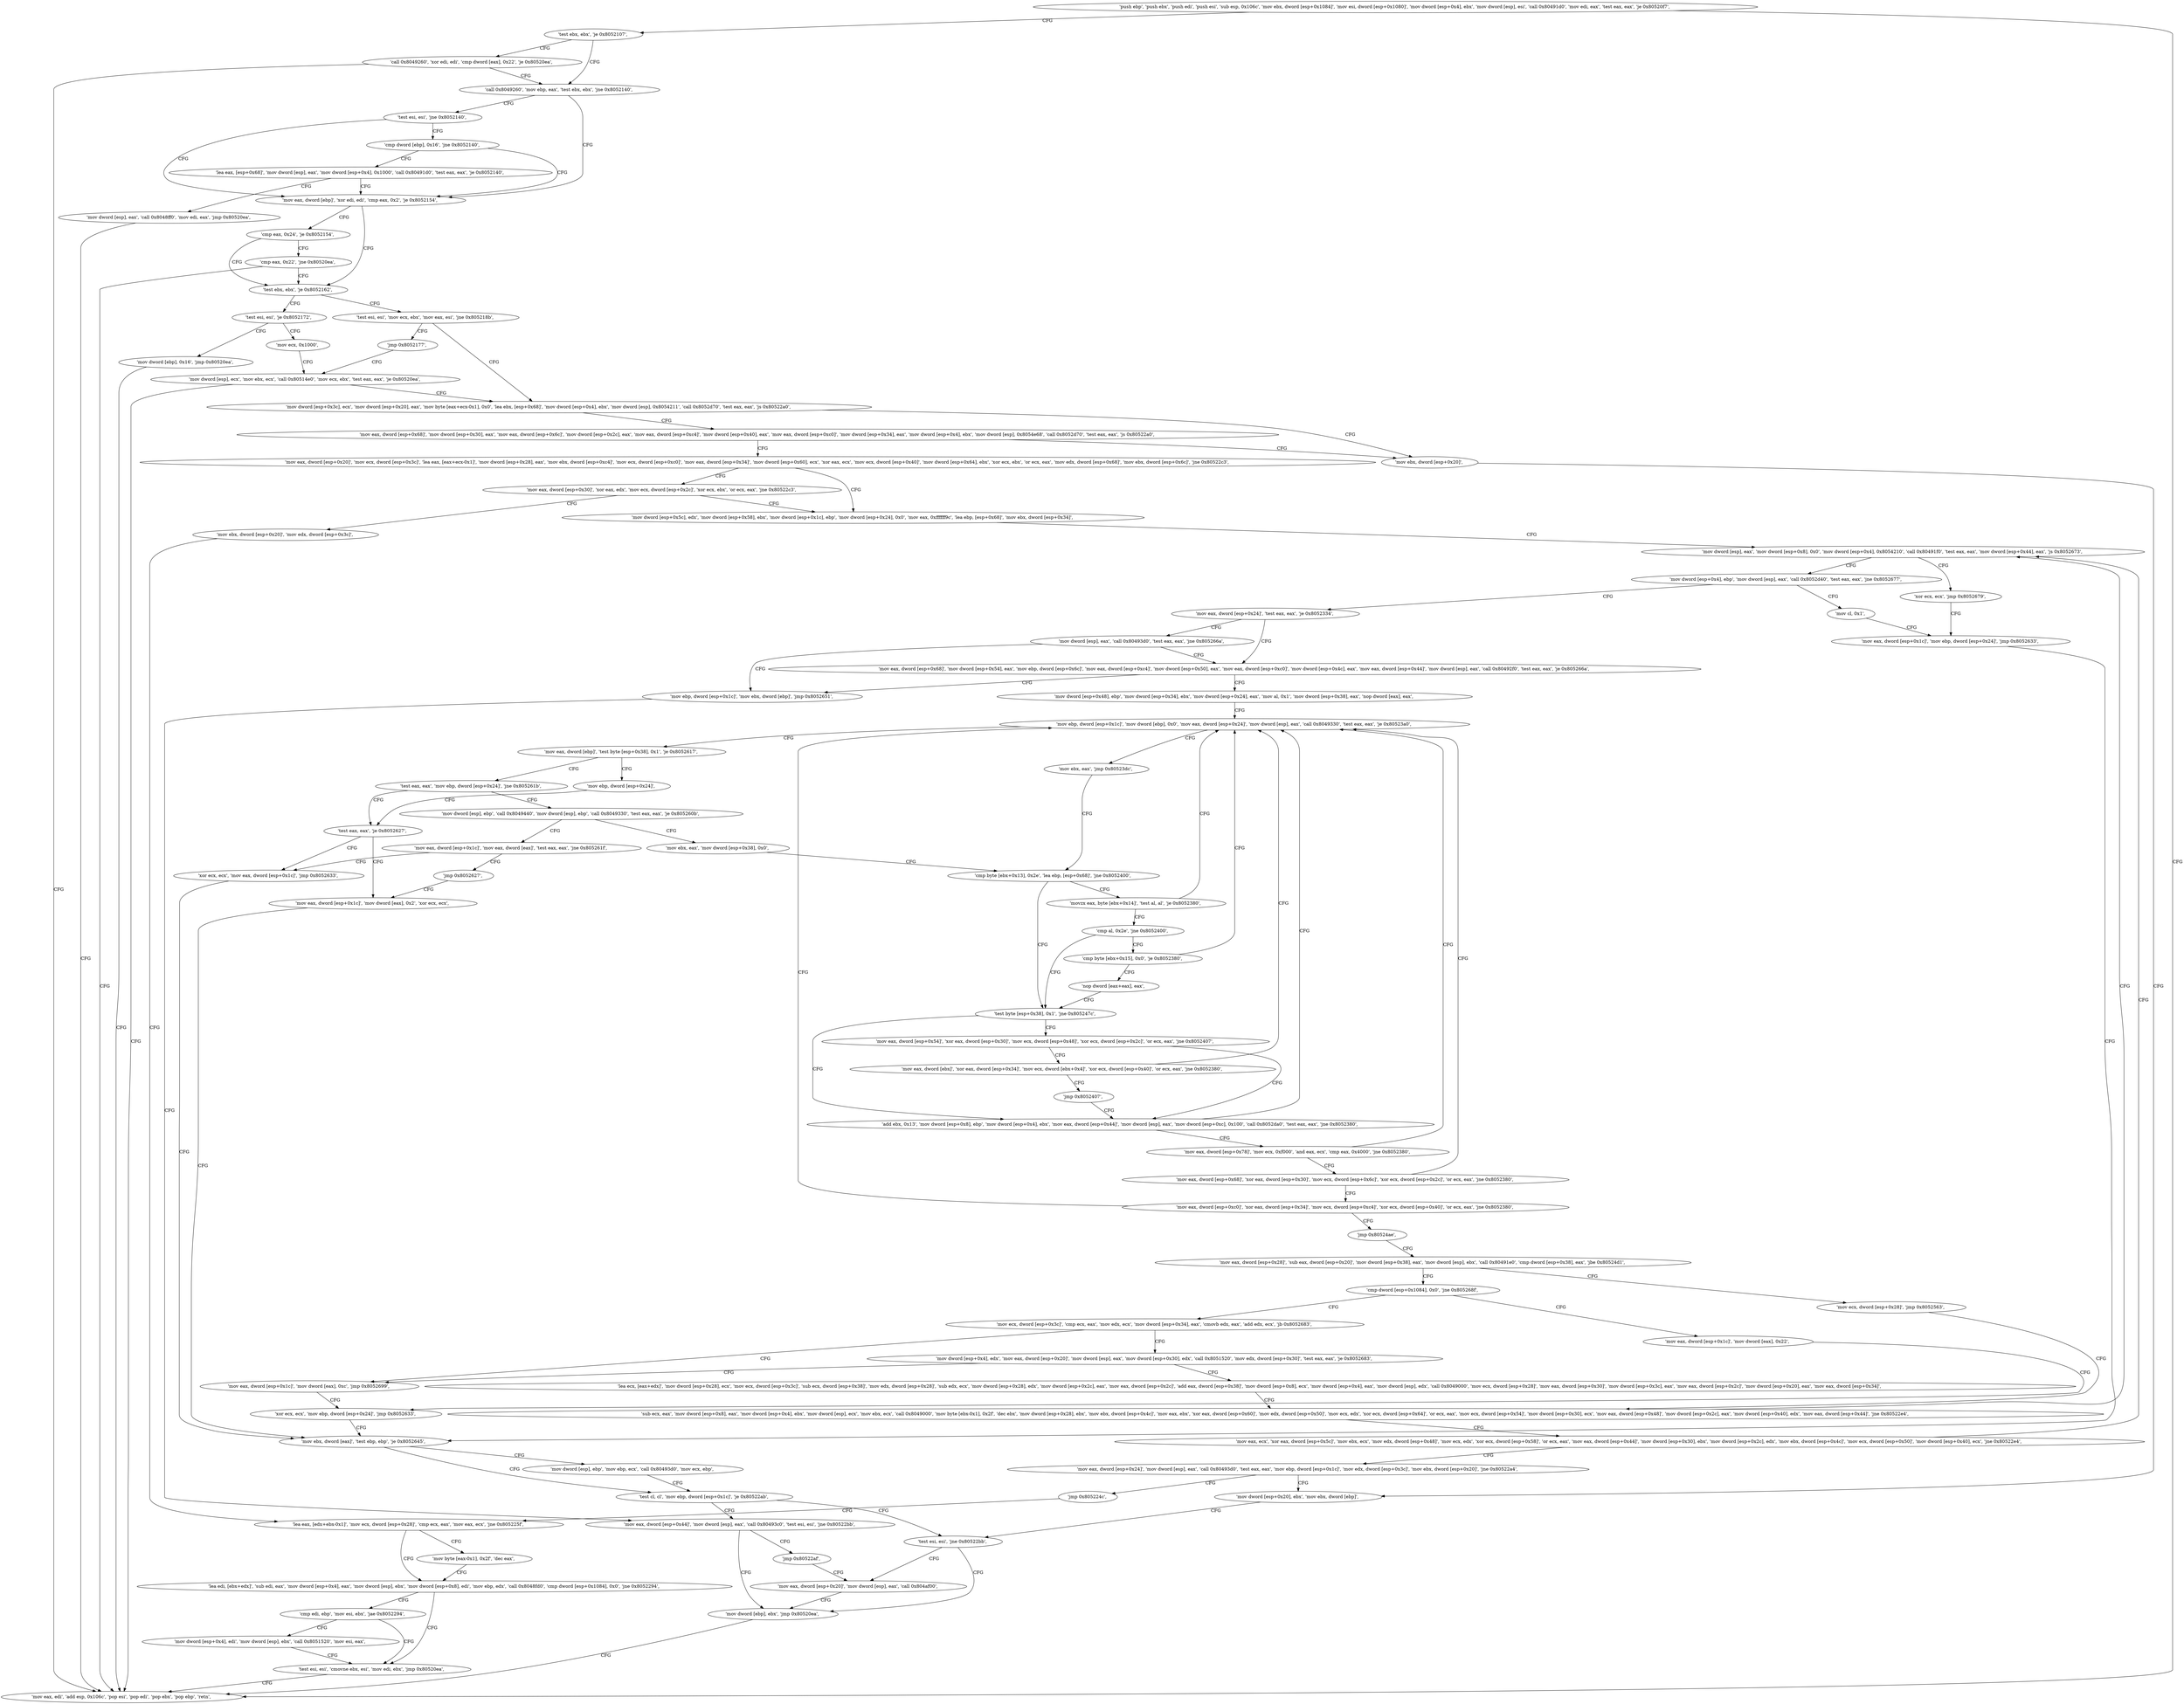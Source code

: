 digraph "func" {
"134553792" [label = "'push ebp', 'push ebx', 'push edi', 'push esi', 'sub esp, 0x106c', 'mov ebx, dword [esp+0x1084]', 'mov esi, dword [esp+0x1080]', 'mov dword [esp+0x4], ebx', 'mov dword [esp], esi', 'call 0x80491d0', 'mov edi, eax', 'test eax, eax', 'je 0x80520f7', " ]
"134553847" [label = "'test ebx, ebx', 'je 0x8052107', " ]
"134553834" [label = "'mov eax, edi', 'add esp, 0x106c', 'pop esi', 'pop edi', 'pop ebx', 'pop ebp', 'retn', " ]
"134553863" [label = "'call 0x8049260', 'mov ebp, eax', 'test ebx, ebx', 'jne 0x8052140', " ]
"134553851" [label = "'call 0x8049260', 'xor edi, edi', 'cmp dword [eax], 0x22', 'je 0x80520ea', " ]
"134553920" [label = "'mov eax, dword [ebp]', 'xor edi, edi', 'cmp eax, 0x2', 'je 0x8052154', " ]
"134553874" [label = "'test esi, esi', 'jne 0x8052140', " ]
"134553940" [label = "'test ebx, ebx', 'je 0x8052162', " ]
"134553930" [label = "'cmp eax, 0x24', 'je 0x8052154', " ]
"134553878" [label = "'cmp dword [ebp], 0x16', 'jne 0x8052140', " ]
"134553954" [label = "'test esi, esi', 'je 0x8052172', " ]
"134553944" [label = "'test esi, esi', 'mov ecx, ebx', 'mov eax, esi', 'jne 0x805218b', " ]
"134553935" [label = "'cmp eax, 0x22', 'jne 0x80520ea', " ]
"134553884" [label = "'lea eax, [esp+0x68]', 'mov dword [esp], eax', 'mov dword [esp+0x4], 0x1000', 'call 0x80491d0', 'test eax, eax', 'je 0x8052140', " ]
"134553970" [label = "'mov ecx, 0x1000', " ]
"134553958" [label = "'mov dword [ebp], 0x16', 'jmp 0x80520ea', " ]
"134553995" [label = "'mov dword [esp+0x3c], ecx', 'mov dword [esp+0x20], eax', 'mov byte [eax+ecx-0x1], 0x0', 'lea ebx, [esp+0x68]', 'mov dword [esp+0x4], ebx', 'mov dword [esp], 0x8054211', 'call 0x8052d70', 'test eax, eax', 'js 0x80522a0', " ]
"134553952" [label = "'jmp 0x8052177', " ]
"134553908" [label = "'mov dword [esp], eax', 'call 0x8048ff0', 'mov edi, eax', 'jmp 0x80520ea', " ]
"134553975" [label = "'mov dword [esp], ecx', 'mov ebx, ecx', 'call 0x80514e0', 'mov ecx, ebx', 'test eax, eax', 'je 0x80520ea', " ]
"134554272" [label = "'mov ebx, dword [esp+0x20]', " ]
"134554036" [label = "'mov eax, dword [esp+0x68]', 'mov dword [esp+0x30], eax', 'mov eax, dword [esp+0x6c]', 'mov dword [esp+0x2c], eax', 'mov eax, dword [esp+0xc4]', 'mov dword [esp+0x40], eax', 'mov eax, dword [esp+0xc0]', 'mov dword [esp+0x34], eax', 'mov dword [esp+0x4], ebx', 'mov dword [esp], 0x8054e68', 'call 0x8052d70', 'test eax, eax', 'js 0x80522a0', " ]
"134554276" [label = "'mov dword [esp+0x20], ebx', 'mov ebx, dword [ebp]', " ]
"134554098" [label = "'mov eax, dword [esp+0x20]', 'mov ecx, dword [esp+0x3c]', 'lea eax, [eax+ecx-0x1]', 'mov dword [esp+0x28], eax', 'mov ebx, dword [esp+0xc4]', 'mov ecx, dword [esp+0xc0]', 'mov eax, dword [esp+0x34]', 'mov dword [esp+0x60], ecx', 'xor eax, ecx', 'mov ecx, dword [esp+0x40]', 'mov dword [esp+0x64], ebx', 'xor ecx, ebx', 'or ecx, eax', 'mov edx, dword [esp+0x68]', 'mov ebx, dword [esp+0x6c]', 'jne 0x80522c3', " ]
"134554299" [label = "'mov dword [ebp], ebx', 'jmp 0x80520ea', " ]
"134554287" [label = "'mov eax, dword [esp+0x20]', 'mov dword [esp], eax', 'call 0x804af00', " ]
"134554307" [label = "'mov dword [esp+0x5c], edx', 'mov dword [esp+0x58], ebx', 'mov dword [esp+0x1c], ebp', 'mov dword [esp+0x24], 0x0', 'mov eax, 0xffffff9c', 'lea ebp, [esp+0x68]', 'mov ebx, dword [esp+0x34]', " ]
"134554164" [label = "'mov eax, dword [esp+0x30]', 'xor eax, edx', 'mov ecx, dword [esp+0x2c]', 'xor ecx, ebx', 'or ecx, eax', 'jne 0x80522c3', " ]
"134554340" [label = "'mov dword [esp], eax', 'mov dword [esp+0x8], 0x0', 'mov dword [esp+0x4], 0x8054210', 'call 0x80491f0', 'test eax, eax', 'mov dword [esp+0x44], eax', 'js 0x8052673', " ]
"134554180" [label = "'mov ebx, dword [esp+0x20]', 'mov edx, dword [esp+0x3c]', " ]
"134555251" [label = "'xor ecx, ecx', 'jmp 0x8052679', " ]
"134555257" [label = "'mov eax, dword [esp+0x1c]', 'mov ebp, dword [esp+0x24]', 'jmp 0x8052633', " ]
"134554376" [label = "'mov dword [esp+0x4], ebp', 'mov dword [esp], eax', 'call 0x8052d40', 'test eax, eax', 'jne 0x8052677', " ]
"134555255" [label = "'mov cl, 0x1', " ]
"134554396" [label = "'mov eax, dword [esp+0x24]', 'test eax, eax', 'je 0x8052334', " ]
"134554188" [label = "'lea eax, [edx+ebx-0x1]', 'mov ecx, dword [esp+0x28]', 'cmp ecx, eax', 'mov eax, ecx', 'jne 0x805225f', " ]
"134555187" [label = "'mov ebx, dword [eax]', 'test ebp, ebp', 'je 0x8052645', " ]
"134554420" [label = "'mov eax, dword [esp+0x68]', 'mov dword [esp+0x54], eax', 'mov ebp, dword [esp+0x6c]', 'mov eax, dword [esp+0xc4]', 'mov dword [esp+0x50], eax', 'mov eax, dword [esp+0xc0]', 'mov dword [esp+0x4c], eax', 'mov eax, dword [esp+0x44]', 'mov dword [esp], eax', 'call 0x80492f0', 'test eax, eax', 'je 0x805266a', " ]
"134554404" [label = "'mov dword [esp], eax', 'call 0x80493d0', 'test eax, eax', 'jne 0x805266a', " ]
"134554207" [label = "'lea edi, [ebx+edx]', 'sub edi, eax', 'mov dword [esp+0x4], eax', 'mov dword [esp], ebx', 'mov dword [esp+0x8], edi', 'mov ebp, edx', 'call 0x8048fd0', 'cmp dword [esp+0x1084], 0x0', 'jne 0x8052294', " ]
"134554260" [label = "'test esi, esi', 'cmovne ebx, esi', 'mov edi, ebx', 'jmp 0x80520ea', " ]
"134554240" [label = "'cmp edi, ebp', 'mov esi, ebx', 'jae 0x8052294', " ]
"134554202" [label = "'mov byte [eax-0x1], 0x2f', 'dec eax', " ]
"134555205" [label = "'test cl, cl', 'mov ebp, dword [esp+0x1c]', 'je 0x80522ab', " ]
"134555193" [label = "'mov dword [esp], ebp', 'mov ebp, ecx', 'call 0x80493d0', 'mov ecx, ebp', " ]
"134555242" [label = "'mov ebp, dword [esp+0x1c]', 'mov ebx, dword [ebp]', 'jmp 0x8052651', " ]
"134554474" [label = "'mov dword [esp+0x48], ebp', 'mov dword [esp+0x34], ebx', 'mov dword [esp+0x24], eax', 'mov al, 0x1', 'mov dword [esp+0x38], eax', 'nop dword [eax], eax', " ]
"134554246" [label = "'mov dword [esp+0x4], edi', 'mov dword [esp], ebx', 'call 0x8051520', 'mov esi, eax', " ]
"134554283" [label = "'test esi, esi', 'jne 0x80522bb', " ]
"134555217" [label = "'mov eax, dword [esp+0x44]', 'mov dword [esp], eax', 'call 0x80493c0', 'test esi, esi', 'jne 0x80522bb', " ]
"134554496" [label = "'mov ebp, dword [esp+0x1c]', 'mov dword [ebp], 0x0', 'mov eax, dword [esp+0x24]', 'mov dword [esp], eax', 'call 0x8049330', 'test eax, eax', 'je 0x80523a0', " ]
"134555237" [label = "'jmp 0x80522af', " ]
"134554528" [label = "'mov eax, dword [ebp]', 'test byte [esp+0x38], 0x1', 'je 0x8052617', " ]
"134555159" [label = "'mov ebp, dword [esp+0x24]', " ]
"134554542" [label = "'test eax, eax', 'mov ebp, dword [esp+0x24]', 'jne 0x805261b', " ]
"134554523" [label = "'mov ebx, eax', 'jmp 0x80523dc', " ]
"134554588" [label = "'cmp byte [ebx+0x13], 0x2e', 'lea ebp, [esp+0x68]', 'jne 0x8052400', " ]
"134555163" [label = "'test eax, eax', 'je 0x8052627', " ]
"134554554" [label = "'mov dword [esp], ebp', 'call 0x8049440', 'mov dword [esp], ebp', 'call 0x8049330', 'test eax, eax', 'je 0x805260b', " ]
"134554624" [label = "'test byte [esp+0x38], 0x1', 'jne 0x805247c', " ]
"134554598" [label = "'movzx eax, byte [ebx+0x14]', 'test al, al', 'je 0x8052380', " ]
"134555175" [label = "'mov eax, dword [esp+0x1c]', 'mov dword [eax], 0x2', 'xor ecx, ecx', " ]
"134555167" [label = "'xor ecx, ecx', 'mov eax, dword [esp+0x1c]', 'jmp 0x8052633', " ]
"134555147" [label = "'mov eax, dword [esp+0x1c]', 'mov eax, dword [eax]', 'test eax, eax', 'jne 0x805261f', " ]
"134554578" [label = "'mov ebx, eax', 'mov dword [esp+0x38], 0x0', " ]
"134554748" [label = "'mov eax, dword [esp+0x54]', 'xor eax, dword [esp+0x30]', 'mov ecx, dword [esp+0x48]', 'xor ecx, dword [esp+0x2c]', 'or ecx, eax', 'jne 0x8052407', " ]
"134554631" [label = "'add ebx, 0x13', 'mov dword [esp+0x8], ebp', 'mov dword [esp+0x4], ebx', 'mov eax, dword [esp+0x44]', 'mov dword [esp], eax', 'mov dword [esp+0xc], 0x100', 'call 0x8052da0', 'test eax, eax', 'jne 0x8052380', " ]
"134554606" [label = "'cmp al, 0x2e', 'jne 0x8052400', " ]
"134555157" [label = "'jmp 0x8052627', " ]
"134554772" [label = "'mov eax, dword [ebx]', 'xor eax, dword [esp+0x34]', 'mov ecx, dword [ebx+0x4]', 'xor ecx, dword [esp+0x40]', 'or ecx, eax', 'jne 0x8052380', " ]
"134554670" [label = "'mov eax, dword [esp+0x78]', 'mov ecx, 0xf000', 'and eax, ecx', 'cmp eax, 0x4000', 'jne 0x8052380', " ]
"134554610" [label = "'cmp byte [ebx+0x15], 0x0', 'je 0x8052380', " ]
"134554793" [label = "'jmp 0x8052407', " ]
"134554692" [label = "'mov eax, dword [esp+0x68]', 'xor eax, dword [esp+0x30]', 'mov ecx, dword [esp+0x6c]', 'xor ecx, dword [esp+0x2c]', 'or ecx, eax', 'jne 0x8052380', " ]
"134554616" [label = "'nop dword [eax+eax], eax', " ]
"134554716" [label = "'mov eax, dword [esp+0xc0]', 'xor eax, dword [esp+0x34]', 'mov ecx, dword [esp+0xc4]', 'xor ecx, dword [esp+0x40]', 'or ecx, eax', 'jne 0x8052380', " ]
"134554746" [label = "'jmp 0x80524ae', " ]
"134554798" [label = "'mov eax, dword [esp+0x28]', 'sub eax, dword [esp+0x20]', 'mov dword [esp+0x38], eax', 'mov dword [esp], ebx', 'call 0x80491e0', 'cmp dword [esp+0x38], eax', 'jbe 0x80524d1', " ]
"134554833" [label = "'cmp dword [esp+0x1084], 0x0', 'jne 0x805268f', " ]
"134554824" [label = "'mov ecx, dword [esp+0x28]', 'jmp 0x8052563', " ]
"134555279" [label = "'mov eax, dword [esp+0x1c]', 'mov dword [eax], 0x22', " ]
"134554847" [label = "'mov ecx, dword [esp+0x3c]', 'cmp ecx, eax', 'mov edx, ecx', 'mov dword [esp+0x34], eax', 'cmovb edx, eax', 'add edx, ecx', 'jb 0x8052683', " ]
"134554979" [label = "'sub ecx, eax', 'mov dword [esp+0x8], eax', 'mov dword [esp+0x4], ebx', 'mov dword [esp], ecx', 'mov ebx, ecx', 'call 0x8049000', 'mov byte [ebx-0x1], 0x2f', 'dec ebx', 'mov dword [esp+0x28], ebx', 'mov ebx, dword [esp+0x4c]', 'mov eax, ebx', 'xor eax, dword [esp+0x60]', 'mov edx, dword [esp+0x50]', 'mov ecx, edx', 'xor ecx, dword [esp+0x64]', 'or ecx, eax', 'mov ecx, dword [esp+0x54]', 'mov dword [esp+0x30], ecx', 'mov eax, dword [esp+0x48]', 'mov dword [esp+0x2c], eax', 'mov dword [esp+0x40], edx', 'mov eax, dword [esp+0x44]', 'jne 0x80522e4', " ]
"134555289" [label = "'xor ecx, ecx', 'mov ebp, dword [esp+0x24]', 'jmp 0x8052633', " ]
"134555267" [label = "'mov eax, dword [esp+0x1c]', 'mov dword [eax], 0xc', 'jmp 0x8052699', " ]
"134554870" [label = "'mov dword [esp+0x4], edx', 'mov eax, dword [esp+0x20]', 'mov dword [esp], eax', 'mov dword [esp+0x30], edx', 'call 0x8051520', 'mov edx, dword [esp+0x30]', 'test eax, eax', 'je 0x8052683', " ]
"134555060" [label = "'mov eax, ecx', 'xor eax, dword [esp+0x5c]', 'mov ebx, ecx', 'mov edx, dword [esp+0x48]', 'mov ecx, edx', 'xor ecx, dword [esp+0x58]', 'or ecx, eax', 'mov eax, dword [esp+0x44]', 'mov dword [esp+0x30], ebx', 'mov dword [esp+0x2c], edx', 'mov ebx, dword [esp+0x4c]', 'mov ecx, dword [esp+0x50]', 'mov dword [esp+0x40], ecx', 'jne 0x80522e4', " ]
"134554902" [label = "'lea ecx, [eax+edx]', 'mov dword [esp+0x28], ecx', 'mov ecx, dword [esp+0x3c]', 'sub ecx, dword [esp+0x38]', 'mov edx, dword [esp+0x28]', 'sub edx, ecx', 'mov dword [esp+0x28], edx', 'mov dword [esp+0x2c], eax', 'mov eax, dword [esp+0x2c]', 'add eax, dword [esp+0x38]', 'mov dword [esp+0x8], ecx', 'mov dword [esp+0x4], eax', 'mov dword [esp], edx', 'call 0x8049000', 'mov ecx, dword [esp+0x28]', 'mov eax, dword [esp+0x30]', 'mov dword [esp+0x3c], eax', 'mov eax, dword [esp+0x2c]', 'mov dword [esp+0x20], eax', 'mov eax, dword [esp+0x34]', " ]
"134555110" [label = "'mov eax, dword [esp+0x24]', 'mov dword [esp], eax', 'call 0x80493d0', 'test eax, eax', 'mov ebp, dword [esp+0x1c]', 'mov edx, dword [esp+0x3c]', 'mov ebx, dword [esp+0x20]', 'jne 0x80522a4', " ]
"134555142" [label = "'jmp 0x805224c', " ]
"134553792" -> "134553847" [ label = "CFG" ]
"134553792" -> "134553834" [ label = "CFG" ]
"134553847" -> "134553863" [ label = "CFG" ]
"134553847" -> "134553851" [ label = "CFG" ]
"134553863" -> "134553920" [ label = "CFG" ]
"134553863" -> "134553874" [ label = "CFG" ]
"134553851" -> "134553834" [ label = "CFG" ]
"134553851" -> "134553863" [ label = "CFG" ]
"134553920" -> "134553940" [ label = "CFG" ]
"134553920" -> "134553930" [ label = "CFG" ]
"134553874" -> "134553920" [ label = "CFG" ]
"134553874" -> "134553878" [ label = "CFG" ]
"134553940" -> "134553954" [ label = "CFG" ]
"134553940" -> "134553944" [ label = "CFG" ]
"134553930" -> "134553940" [ label = "CFG" ]
"134553930" -> "134553935" [ label = "CFG" ]
"134553878" -> "134553920" [ label = "CFG" ]
"134553878" -> "134553884" [ label = "CFG" ]
"134553954" -> "134553970" [ label = "CFG" ]
"134553954" -> "134553958" [ label = "CFG" ]
"134553944" -> "134553995" [ label = "CFG" ]
"134553944" -> "134553952" [ label = "CFG" ]
"134553935" -> "134553834" [ label = "CFG" ]
"134553935" -> "134553940" [ label = "CFG" ]
"134553884" -> "134553920" [ label = "CFG" ]
"134553884" -> "134553908" [ label = "CFG" ]
"134553970" -> "134553975" [ label = "CFG" ]
"134553958" -> "134553834" [ label = "CFG" ]
"134553995" -> "134554272" [ label = "CFG" ]
"134553995" -> "134554036" [ label = "CFG" ]
"134553952" -> "134553975" [ label = "CFG" ]
"134553908" -> "134553834" [ label = "CFG" ]
"134553975" -> "134553834" [ label = "CFG" ]
"134553975" -> "134553995" [ label = "CFG" ]
"134554272" -> "134554276" [ label = "CFG" ]
"134554036" -> "134554272" [ label = "CFG" ]
"134554036" -> "134554098" [ label = "CFG" ]
"134554276" -> "134554283" [ label = "CFG" ]
"134554098" -> "134554307" [ label = "CFG" ]
"134554098" -> "134554164" [ label = "CFG" ]
"134554299" -> "134553834" [ label = "CFG" ]
"134554287" -> "134554299" [ label = "CFG" ]
"134554307" -> "134554340" [ label = "CFG" ]
"134554164" -> "134554307" [ label = "CFG" ]
"134554164" -> "134554180" [ label = "CFG" ]
"134554340" -> "134555251" [ label = "CFG" ]
"134554340" -> "134554376" [ label = "CFG" ]
"134554180" -> "134554188" [ label = "CFG" ]
"134555251" -> "134555257" [ label = "CFG" ]
"134555257" -> "134555187" [ label = "CFG" ]
"134554376" -> "134555255" [ label = "CFG" ]
"134554376" -> "134554396" [ label = "CFG" ]
"134555255" -> "134555257" [ label = "CFG" ]
"134554396" -> "134554420" [ label = "CFG" ]
"134554396" -> "134554404" [ label = "CFG" ]
"134554188" -> "134554207" [ label = "CFG" ]
"134554188" -> "134554202" [ label = "CFG" ]
"134555187" -> "134555205" [ label = "CFG" ]
"134555187" -> "134555193" [ label = "CFG" ]
"134554420" -> "134555242" [ label = "CFG" ]
"134554420" -> "134554474" [ label = "CFG" ]
"134554404" -> "134555242" [ label = "CFG" ]
"134554404" -> "134554420" [ label = "CFG" ]
"134554207" -> "134554260" [ label = "CFG" ]
"134554207" -> "134554240" [ label = "CFG" ]
"134554260" -> "134553834" [ label = "CFG" ]
"134554240" -> "134554260" [ label = "CFG" ]
"134554240" -> "134554246" [ label = "CFG" ]
"134554202" -> "134554207" [ label = "CFG" ]
"134555205" -> "134554283" [ label = "CFG" ]
"134555205" -> "134555217" [ label = "CFG" ]
"134555193" -> "134555205" [ label = "CFG" ]
"134555242" -> "134555217" [ label = "CFG" ]
"134554474" -> "134554496" [ label = "CFG" ]
"134554246" -> "134554260" [ label = "CFG" ]
"134554283" -> "134554299" [ label = "CFG" ]
"134554283" -> "134554287" [ label = "CFG" ]
"134555217" -> "134554299" [ label = "CFG" ]
"134555217" -> "134555237" [ label = "CFG" ]
"134554496" -> "134554528" [ label = "CFG" ]
"134554496" -> "134554523" [ label = "CFG" ]
"134555237" -> "134554287" [ label = "CFG" ]
"134554528" -> "134555159" [ label = "CFG" ]
"134554528" -> "134554542" [ label = "CFG" ]
"134555159" -> "134555163" [ label = "CFG" ]
"134554542" -> "134555163" [ label = "CFG" ]
"134554542" -> "134554554" [ label = "CFG" ]
"134554523" -> "134554588" [ label = "CFG" ]
"134554588" -> "134554624" [ label = "CFG" ]
"134554588" -> "134554598" [ label = "CFG" ]
"134555163" -> "134555175" [ label = "CFG" ]
"134555163" -> "134555167" [ label = "CFG" ]
"134554554" -> "134555147" [ label = "CFG" ]
"134554554" -> "134554578" [ label = "CFG" ]
"134554624" -> "134554748" [ label = "CFG" ]
"134554624" -> "134554631" [ label = "CFG" ]
"134554598" -> "134554496" [ label = "CFG" ]
"134554598" -> "134554606" [ label = "CFG" ]
"134555175" -> "134555187" [ label = "CFG" ]
"134555167" -> "134555187" [ label = "CFG" ]
"134555147" -> "134555167" [ label = "CFG" ]
"134555147" -> "134555157" [ label = "CFG" ]
"134554578" -> "134554588" [ label = "CFG" ]
"134554748" -> "134554631" [ label = "CFG" ]
"134554748" -> "134554772" [ label = "CFG" ]
"134554631" -> "134554496" [ label = "CFG" ]
"134554631" -> "134554670" [ label = "CFG" ]
"134554606" -> "134554624" [ label = "CFG" ]
"134554606" -> "134554610" [ label = "CFG" ]
"134555157" -> "134555175" [ label = "CFG" ]
"134554772" -> "134554496" [ label = "CFG" ]
"134554772" -> "134554793" [ label = "CFG" ]
"134554670" -> "134554496" [ label = "CFG" ]
"134554670" -> "134554692" [ label = "CFG" ]
"134554610" -> "134554496" [ label = "CFG" ]
"134554610" -> "134554616" [ label = "CFG" ]
"134554793" -> "134554631" [ label = "CFG" ]
"134554692" -> "134554496" [ label = "CFG" ]
"134554692" -> "134554716" [ label = "CFG" ]
"134554616" -> "134554624" [ label = "CFG" ]
"134554716" -> "134554496" [ label = "CFG" ]
"134554716" -> "134554746" [ label = "CFG" ]
"134554746" -> "134554798" [ label = "CFG" ]
"134554798" -> "134554833" [ label = "CFG" ]
"134554798" -> "134554824" [ label = "CFG" ]
"134554833" -> "134555279" [ label = "CFG" ]
"134554833" -> "134554847" [ label = "CFG" ]
"134554824" -> "134554979" [ label = "CFG" ]
"134555279" -> "134555289" [ label = "CFG" ]
"134554847" -> "134555267" [ label = "CFG" ]
"134554847" -> "134554870" [ label = "CFG" ]
"134554979" -> "134554340" [ label = "CFG" ]
"134554979" -> "134555060" [ label = "CFG" ]
"134555289" -> "134555187" [ label = "CFG" ]
"134555267" -> "134555289" [ label = "CFG" ]
"134554870" -> "134555267" [ label = "CFG" ]
"134554870" -> "134554902" [ label = "CFG" ]
"134555060" -> "134554340" [ label = "CFG" ]
"134555060" -> "134555110" [ label = "CFG" ]
"134554902" -> "134554979" [ label = "CFG" ]
"134555110" -> "134554276" [ label = "CFG" ]
"134555110" -> "134555142" [ label = "CFG" ]
"134555142" -> "134554188" [ label = "CFG" ]
}
